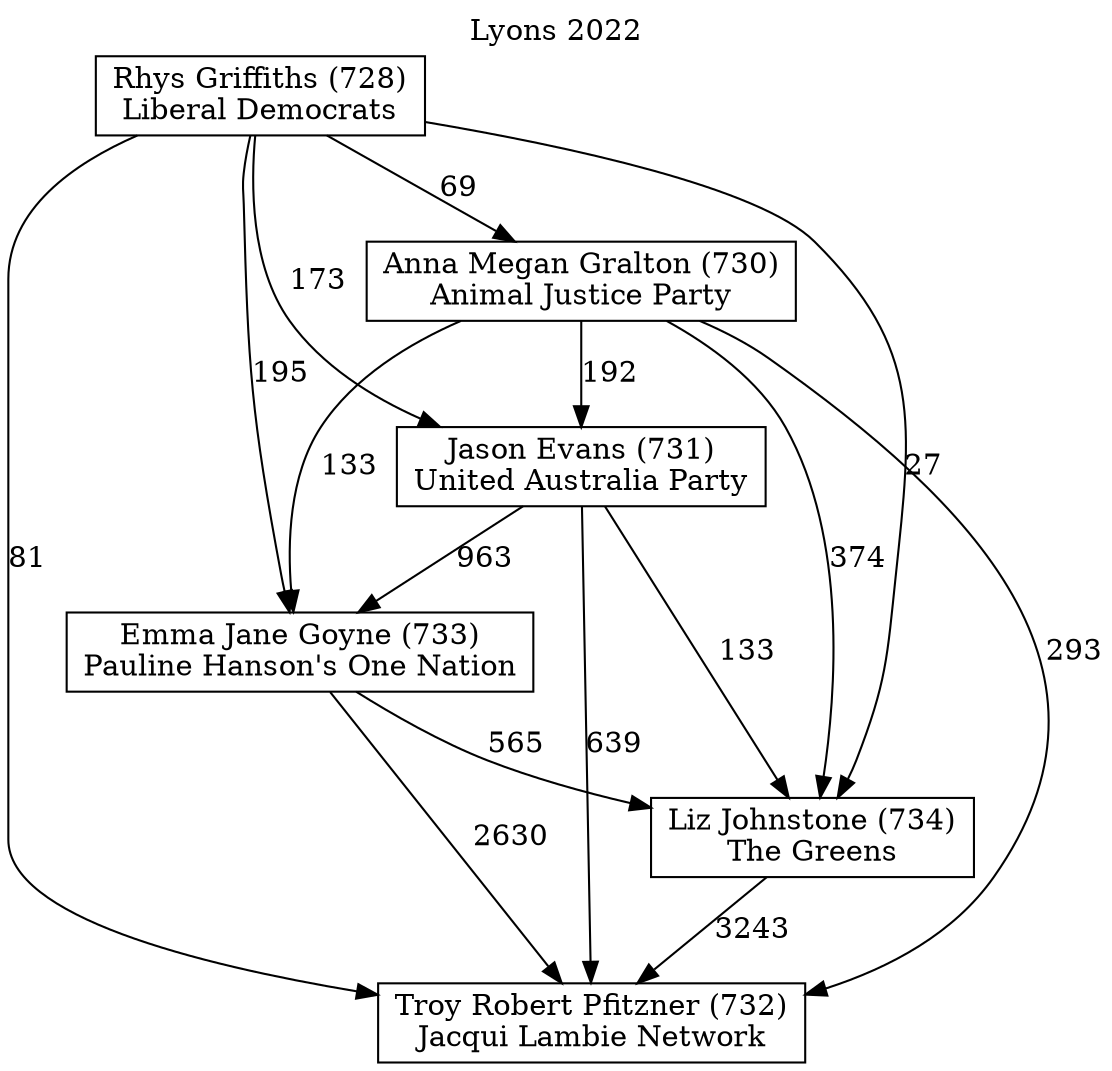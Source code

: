 // House preference flow
digraph "Troy Robert Pfitzner (732)_Lyons_2022" {
	graph [label="Lyons 2022" labelloc=t mclimit=10]
	node [shape=box]
	"Rhys Griffiths (728)" [label="Rhys Griffiths (728)
Liberal Democrats"]
	"Anna Megan Gralton (730)" [label="Anna Megan Gralton (730)
Animal Justice Party"]
	"Troy Robert Pfitzner (732)" [label="Troy Robert Pfitzner (732)
Jacqui Lambie Network"]
	"Emma Jane Goyne (733)" [label="Emma Jane Goyne (733)
Pauline Hanson's One Nation"]
	"Jason Evans (731)" [label="Jason Evans (731)
United Australia Party"]
	"Liz Johnstone (734)" [label="Liz Johnstone (734)
The Greens"]
	"Jason Evans (731)" -> "Troy Robert Pfitzner (732)" [label=639]
	"Anna Megan Gralton (730)" -> "Troy Robert Pfitzner (732)" [label=293]
	"Liz Johnstone (734)" -> "Troy Robert Pfitzner (732)" [label=3243]
	"Emma Jane Goyne (733)" -> "Liz Johnstone (734)" [label=565]
	"Jason Evans (731)" -> "Emma Jane Goyne (733)" [label=963]
	"Emma Jane Goyne (733)" -> "Troy Robert Pfitzner (732)" [label=2630]
	"Rhys Griffiths (728)" -> "Anna Megan Gralton (730)" [label=69]
	"Anna Megan Gralton (730)" -> "Emma Jane Goyne (733)" [label=133]
	"Anna Megan Gralton (730)" -> "Jason Evans (731)" [label=192]
	"Anna Megan Gralton (730)" -> "Liz Johnstone (734)" [label=374]
	"Rhys Griffiths (728)" -> "Jason Evans (731)" [label=173]
	"Rhys Griffiths (728)" -> "Emma Jane Goyne (733)" [label=195]
	"Rhys Griffiths (728)" -> "Troy Robert Pfitzner (732)" [label=81]
	"Jason Evans (731)" -> "Liz Johnstone (734)" [label=133]
	"Rhys Griffiths (728)" -> "Liz Johnstone (734)" [label=27]
}
